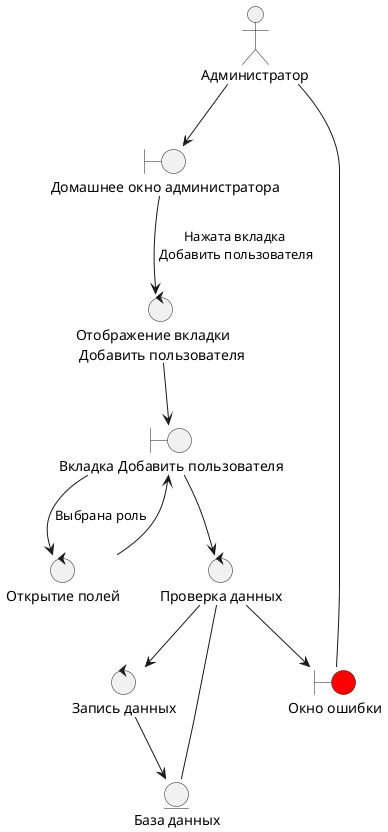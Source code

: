 @startuml PrDobavleniePolzovatelya.wsd

actor "Администратор" as pl

control "Отображение вкладки\n Добавить пользователя" as co

control "Открытие полей" as co1

control "Проверка данных" as co2

control "Запись данных" as co3

boundary "Домашнее окно администратора" as bo

boundary "Вкладка Добавить пользователя" as bo1

entity "База данных" as en


boundary "Окно ошибки" as err #Red

pl --> bo
bo --> co : Нажата вкладка\n Добавить пользователя 
co --> bo1
bo1 --> co1 : Выбрана роль
co1 --> bo1
bo1 --> co2
co2 -- en
co2 --> err
co2 --> co3
co3 --> en
err -- pl

@enduml